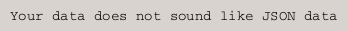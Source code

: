 ' Do not edit
' Theme Gallery
' autogenerated by script
'
@startjson
!theme mimeograph
%get_current_theme()
@endjson